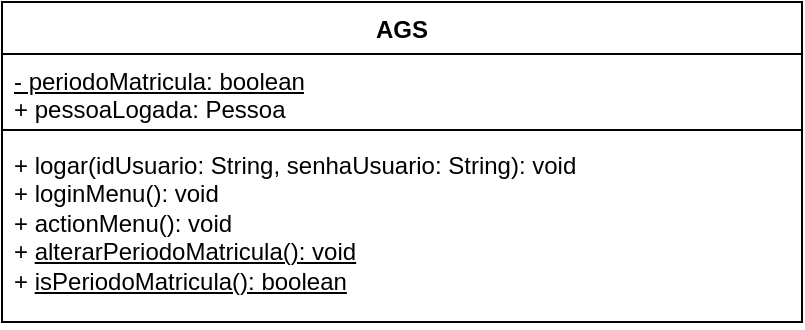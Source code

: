 <mxfile version="21.7.2" type="device">
  <diagram name="Página-1" id="mcx7f6Sgl1GjyKLcQRB5">
    <mxGraphModel dx="1434" dy="720" grid="1" gridSize="10" guides="1" tooltips="1" connect="1" arrows="1" fold="1" page="1" pageScale="1" pageWidth="827" pageHeight="1169" math="0" shadow="0">
      <root>
        <mxCell id="0" />
        <mxCell id="1" parent="0" />
        <mxCell id="K95Ks8S6JovXR463SzED-1" value="AGS" style="swimlane;fontStyle=1;align=center;verticalAlign=top;childLayout=stackLayout;horizontal=1;startSize=26;horizontalStack=0;resizeParent=1;resizeParentMax=0;resizeLast=0;collapsible=1;marginBottom=0;whiteSpace=wrap;html=1;" parent="1" vertex="1">
          <mxGeometry x="110" y="50" width="400" height="160" as="geometry" />
        </mxCell>
        <mxCell id="K95Ks8S6JovXR463SzED-2" value="&lt;div&gt;&lt;u&gt;- periodoMatricula: boolean&lt;/u&gt;&lt;br&gt;&lt;/div&gt;&lt;div&gt;+ pessoaLogada: Pessoa&lt;/div&gt;&lt;div&gt;&lt;br&gt;&lt;/div&gt;" style="text;strokeColor=none;fillColor=none;align=left;verticalAlign=top;spacingLeft=4;spacingRight=4;overflow=hidden;rotatable=0;points=[[0,0.5],[1,0.5]];portConstraint=eastwest;whiteSpace=wrap;html=1;" parent="K95Ks8S6JovXR463SzED-1" vertex="1">
          <mxGeometry y="26" width="400" height="34" as="geometry" />
        </mxCell>
        <mxCell id="K95Ks8S6JovXR463SzED-3" value="" style="line;strokeWidth=1;fillColor=none;align=left;verticalAlign=middle;spacingTop=-1;spacingLeft=3;spacingRight=3;rotatable=0;labelPosition=right;points=[];portConstraint=eastwest;strokeColor=inherit;" parent="K95Ks8S6JovXR463SzED-1" vertex="1">
          <mxGeometry y="60" width="400" height="8" as="geometry" />
        </mxCell>
        <mxCell id="K95Ks8S6JovXR463SzED-4" value="&lt;div&gt;+ logar(idUsuario: String, senhaUsuario: String): void&lt;/div&gt;&lt;div&gt;+ loginMenu(): void&lt;/div&gt;&lt;div&gt;+ actionMenu(): void&lt;/div&gt;&lt;div&gt;+ &lt;u&gt;alterarPeriodoMatricula(): void&lt;/u&gt;&lt;/div&gt;&lt;div&gt;+ &lt;u&gt;isPeriodoMatricula(): boolean&lt;/u&gt;&lt;br&gt;&lt;/div&gt;" style="text;strokeColor=none;fillColor=none;align=left;verticalAlign=top;spacingLeft=4;spacingRight=4;overflow=hidden;rotatable=0;points=[[0,0.5],[1,0.5]];portConstraint=eastwest;whiteSpace=wrap;html=1;" parent="K95Ks8S6JovXR463SzED-1" vertex="1">
          <mxGeometry y="68" width="400" height="92" as="geometry" />
        </mxCell>
      </root>
    </mxGraphModel>
  </diagram>
</mxfile>
